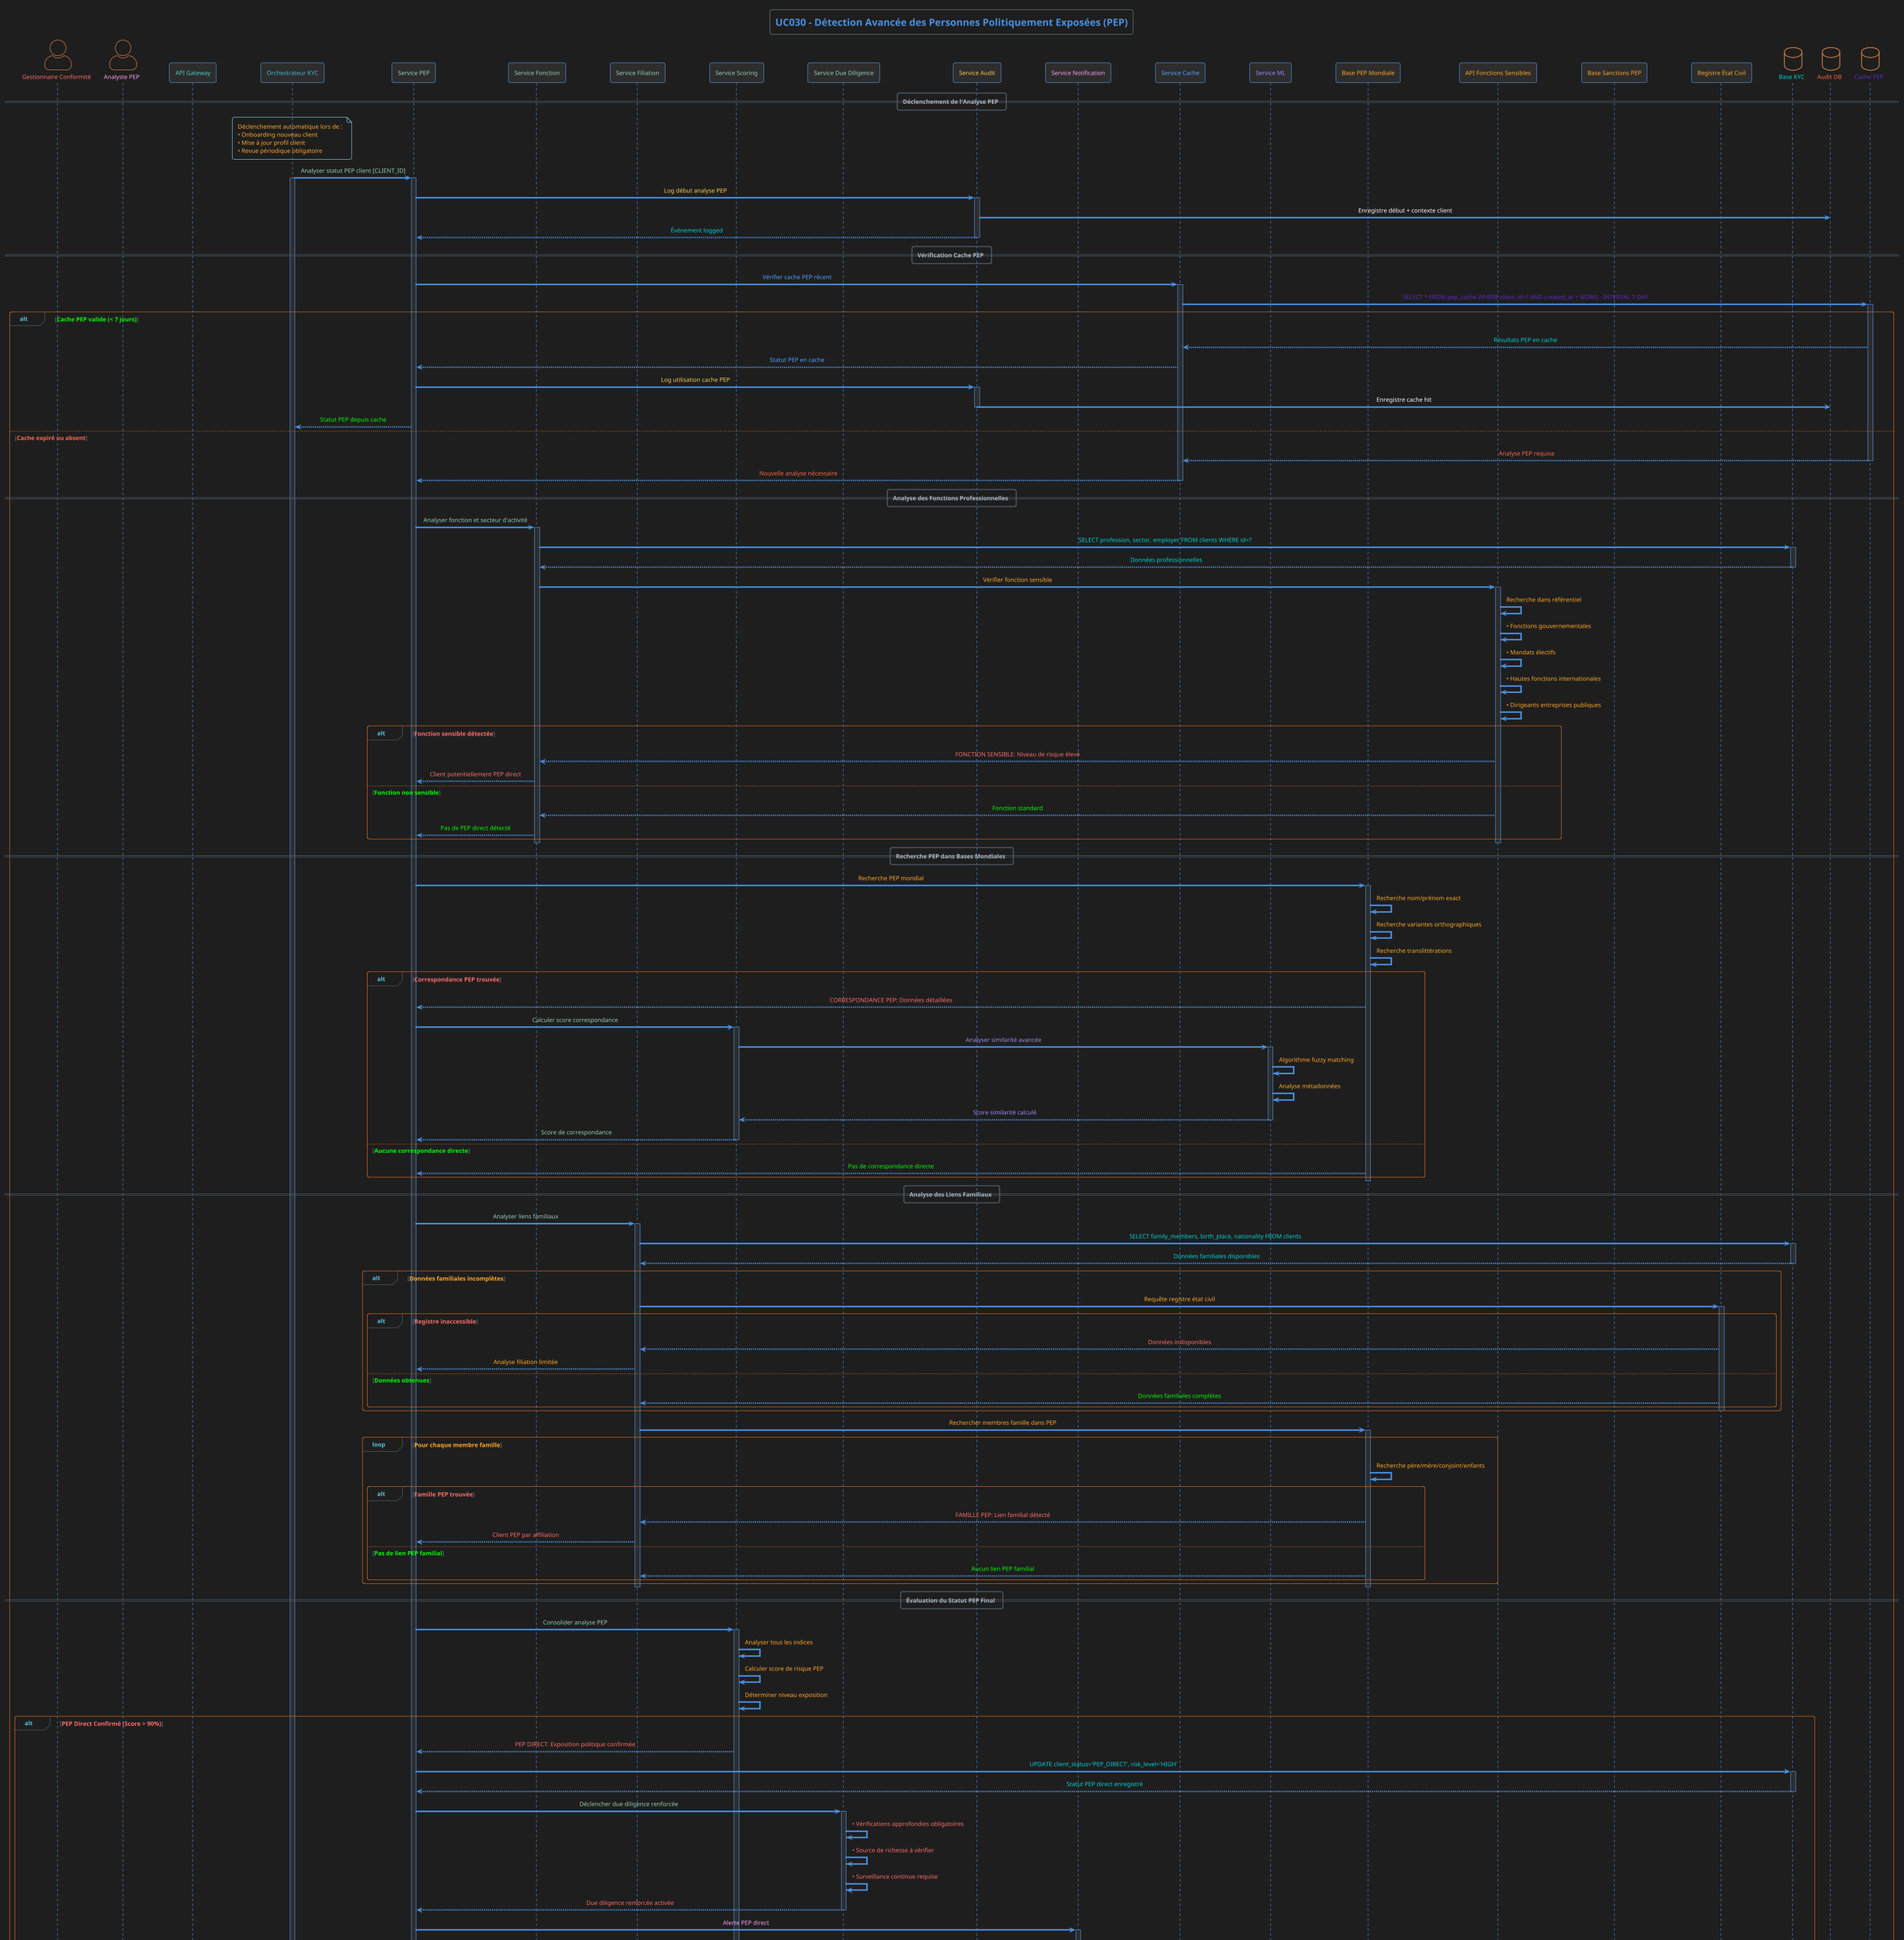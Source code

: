 @startuml UC030
!theme superhero-outline
skinparam backgroundColor #1e1e1e
skinparam actorStyle awesome
skinparam participant {
    BackgroundColor #2d2d2d
    BorderColor #4a90e2
    FontColor #ffffff
}
skinparam sequence {
    ArrowColor #4a90e2
    LifeLineBackgroundColor #2d2d2d
    LifeLineBorderColor #4a90e2
    MessageAlignment center
}

title <color:#4a90e2>UC030 - Détection Avancée des Personnes Politiquement Exposées (PEP)</color>

' Acteurs
actor "<color:#ff6b6b>Gestionnaire Conformité</color>" as Conformite
actor "<color:#ff9ff3>Analyste PEP</color>" as AnalystePEP

' Interface Layer
participant "<color:#4ecdc4>API Gateway</color>" as Gateway

' Orchestration Layer
participant "<color:#45b7d1>Orchestrateur KYC</color>" as Orchestrator

' Services Métier
participant "<color:#96ceb4>Service PEP</color>" as PEPService
participant "<color:#96ceb4>Service Fonction</color>" as FunctionService
participant "<color:#96ceb4>Service Filiation</color>" as FiliationService
participant "<color:#96ceb4>Service Scoring</color>" as ScoringService
participant "<color:#96ceb4>Service Due Diligence</color>" as DDService

' Services Techniques
participant "<color:#feca57>Service Audit</color>" as AuditService
participant "<color:#ff9ff3>Service Notification</color>" as NotificationService
participant "<color:#54a0ff>Service Cache</color>" as CacheService
participant "<color:#9c88ff>Service ML</color>" as MLService

' APIs et Bases Externes
participant "<color:#ffa726>Base PEP Mondiale</color>" as GlobalPEPDB
participant "<color:#ffa726>API Fonctions Sensibles</color>" as SensitiveFuncAPI
participant "<color:#ffa726>Base Sanctions PEP</color>" as PEPSanctionsDB
participant "<color:#ffa726>Registre État Civil</color>" as CivilRegistryAPI

' Infrastructure
database "<color:#00d2d3>Base KYC</color>" as KYCDB
database "<color:#ff6348>Audit DB</color>" as AuditDB
database "<color:#5f27cd>Cache PEP</color>" as PEPCache

== Déclenchement de l'Analyse PEP ==

note over Orchestrator : <color:#ffa726>Déclenchement automatique lors de :</color>\n<color:#ffa726>• Onboarding nouveau client</color>\n<color:#ffa726>• Mise à jour profil client</color>\n<color:#ffa726>• Revue périodique obligatoire</color>

Orchestrator -> PEPService : <color:#96ceb4>Analyser statut PEP client [CLIENT_ID]</color>
activate Orchestrator
activate PEPService

PEPService -> AuditService : <color:#feca57>Log début analyse PEP</color>
activate AuditService
AuditService -> AuditDB : Enregistre début + contexte client
AuditService --> PEPService : <color:#00d2d3>Événement logged</color>
deactivate AuditService

== Vérification Cache PEP ==

PEPService -> CacheService : <color:#54a0ff>Vérifier cache PEP récent</color>
activate CacheService

CacheService -> PEPCache : <color:#5f27cd>SELECT * FROM pep_cache WHERE client_id=? AND created_at > NOW() - INTERVAL 7 DAY</color>
activate PEPCache

alt <color:#00ff00>Cache PEP valide (< 7 jours)</color>
    PEPCache --> CacheService : <color:#00d2d3>Résultats PEP en cache</color>
    CacheService --> PEPService : <color:#54a0ff>Statut PEP en cache</color>
    
    PEPService -> AuditService : <color:#feca57>Log utilisation cache PEP</color>
    activate AuditService
    AuditService -> AuditDB : Enregistre cache hit
    deactivate AuditService
    
    PEPService --> Orchestrator : <color:#00ff00>Statut PEP depuis cache</color>
    
else <color:#ff6348>Cache expiré ou absent</color>
    PEPCache --> CacheService : <color:#ff6348>Analyse PEP requise</color>
    deactivate PEPCache
    CacheService --> PEPService : <color:#ff6348>Nouvelle analyse nécessaire</color>
    deactivate CacheService
    
    == Analyse des Fonctions Professionnelles ==
    
    PEPService -> FunctionService : <color:#96ceb4>Analyser fonction et secteur d'activité</color>
    activate FunctionService
    
    FunctionService -> KYCDB : <color:#00d2d3>SELECT profession, sector, employer FROM clients WHERE id=?</color>
    activate KYCDB
    KYCDB --> FunctionService : <color:#00d2d3>Données professionnelles</color>
    deactivate KYCDB
    
    FunctionService -> SensitiveFuncAPI : <color:#ffa726>Vérifier fonction sensible</color>
    activate SensitiveFuncAPI
    
    SensitiveFuncAPI -> SensitiveFuncAPI : <color:#ffa726>Recherche dans référentiel</color>
    SensitiveFuncAPI -> SensitiveFuncAPI : <color:#ffa726>• Fonctions gouvernementales</color>
    SensitiveFuncAPI -> SensitiveFuncAPI : <color:#ffa726>• Mandats électifs</color>
    SensitiveFuncAPI -> SensitiveFuncAPI : <color:#ffa726>• Hautes fonctions internationales</color>
    SensitiveFuncAPI -> SensitiveFuncAPI : <color:#ffa726>• Dirigeants entreprises publiques</color>
    
    alt <color:#ff6b6b>Fonction sensible détectée</color>
        SensitiveFuncAPI --> FunctionService : <color:#ff6b6b>FONCTION SENSIBLE: Niveau de risque élevé</color>
        FunctionService --> PEPService : <color:#ff6b6b>Client potentiellement PEP direct</color>
        
    else <color:#00ff00>Fonction non sensible</color>
        SensitiveFuncAPI --> FunctionService : <color:#00ff00>Fonction standard</color>
        FunctionService --> PEPService : <color:#00ff00>Pas de PEP direct détecté</color>
    end
    deactivate SensitiveFuncAPI
    deactivate FunctionService
    
    == Recherche PEP dans Bases Mondiales ==
    
    PEPService -> GlobalPEPDB : <color:#ffa726>Recherche PEP mondial</color>
    activate GlobalPEPDB
    
    GlobalPEPDB -> GlobalPEPDB : <color:#ffa726>Recherche nom/prénom exact</color>
    GlobalPEPDB -> GlobalPEPDB : <color:#ffa726>Recherche variantes orthographiques</color>
    GlobalPEPDB -> GlobalPEPDB : <color:#ffa726>Recherche translittérations</color>
    
    alt <color:#ff6b6b>Correspondance PEP trouvée</color>
        GlobalPEPDB --> PEPService : <color:#ff6b6b>CORRESPONDANCE PEP: Données détaillées</color>
        
        PEPService -> ScoringService : <color:#96ceb4>Calculer score correspondance</color>
        activate ScoringService
        ScoringService -> MLService : <color:#9c88ff>Analyser similarité avancée</color>
        activate MLService
        MLService -> MLService : <color:#ffa726>Algorithme fuzzy matching</color>
        MLService -> MLService : <color:#ffa726>Analyse métadonnées</color>
        MLService --> ScoringService : <color:#9c88ff>Score similarité calculé</color>
        deactivate MLService
        ScoringService --> PEPService : <color:#96ceb4>Score de correspondance</color>
        deactivate ScoringService
        
    else <color:#00ff00>Aucune correspondance directe</color>
        GlobalPEPDB --> PEPService : <color:#00ff00>Pas de correspondance directe</color>
    end
    deactivate GlobalPEPDB
    
    == Analyse des Liens Familiaux ==
    
    PEPService -> FiliationService : <color:#96ceb4>Analyser liens familiaux</color>
    activate FiliationService
    
    FiliationService -> KYCDB : <color:#00d2d3>SELECT family_members, birth_place, nationality FROM clients</color>
    activate KYCDB
    KYCDB --> FiliationService : <color:#00d2d3>Données familiales disponibles</color>
    deactivate KYCDB
    
    alt <color:#ffa726>Données familiales incomplètes</color>
        FiliationService -> CivilRegistryAPI : <color:#ffa726>Requête registre état civil</color>
        activate CivilRegistryAPI
        
        alt <color:#ff6b6b>Registre inaccessible</color>
            CivilRegistryAPI --> FiliationService : <color:#ff6b6b>Données indisponibles</color>
            FiliationService --> PEPService : <color:#ffa726>Analyse filiation limitée</color>
            
        else <color:#00ff00>Données obtenues</color>
            CivilRegistryAPI --> FiliationService : <color:#00ff00>Données familiales complètes</color>
        end
        deactivate CivilRegistryAPI
    end
    
    FiliationService -> GlobalPEPDB : <color:#ffa726>Rechercher membres famille dans PEP</color>
    activate GlobalPEPDB
    
    loop <color:#ffa726>Pour chaque membre famille</color>
        GlobalPEPDB -> GlobalPEPDB : <color:#ffa726>Recherche père/mère/conjoint/enfants</color>
        
        alt <color:#ff6b6b>Famille PEP trouvée</color>
            GlobalPEPDB --> FiliationService : <color:#ff6b6b>FAMILLE PEP: Lien familial détecté</color>
            FiliationService --> PEPService : <color:#ff6b6b>Client PEP par affiliation</color>
            
        else <color:#00ff00>Pas de lien PEP familial</color>
            GlobalPEPDB --> FiliationService : <color:#00ff00>Aucun lien PEP familial</color>
        end
    end
    deactivate GlobalPEPDB
    deactivate FiliationService
    
    == Évaluation du Statut PEP Final ==
    
    PEPService -> ScoringService : <color:#96ceb4>Consolider analyse PEP</color>
    activate ScoringService
    
    ScoringService -> ScoringService : <color:#ffa726>Analyser tous les indices</color>
    ScoringService -> ScoringService : <color:#ffa726>Calculer score de risque PEP</color>
    ScoringService -> ScoringService : <color:#ffa726>Déterminer niveau exposition</color>
    
    alt <color:#ff6b6b>PEP Direct Confirmé (Score > 90%)</color>
        ScoringService --> PEPService : <color:#ff6b6b>PEP DIRECT: Exposition politique confirmée</color>
        
        PEPService -> KYCDB : <color:#00d2d3>UPDATE client_status='PEP_DIRECT', risk_level='HIGH'</color>
        activate KYCDB
        KYCDB --> PEPService : <color:#00d2d3>Statut PEP direct enregistré</color>
        deactivate KYCDB
        
        PEPService -> DDService : <color:#96ceb4>Déclencher due diligence renforcée</color>
        activate DDService
        DDService -> DDService : <color:#ff6b6b>• Vérifications approfondies obligatoires</color>
        DDService -> DDService : <color:#ff6b6b>• Source de richesse à vérifier</color>
        DDService -> DDService : <color:#ff6b6b>• Surveillance continue requise</color>
        DDService --> PEPService : <color:#ff6b6b>Due diligence renforcée activée</color>
        deactivate DDService
        
        PEPService -> NotificationService : <color:#ff9ff3>Alerte PEP direct</color>
        activate NotificationService
        NotificationService -> Conformite : <color:#ff6b6b>🚨 PEP DIRECT détecté - Due diligence renforcée</color>
        activate Conformite
        NotificationService -> AnalystePEP : <color:#ff6b6b>🔍 Nouvelle analyse PEP direct à valider</color>
        activate AnalystePEP
        NotificationService --> PEPService : <color:#00d2d3>Alertes envoyées</color>
        deactivate NotificationService
        
        note over Conformite, AnalystePEP : <color:#ff6b6b>**PROCÉDURES RENFORCÉES :**</color>\n<color:#ff6b6b>• Validation par management</color>\n<color:#ff6b6b>• Surveillance continue</color>\n<color:#ff6b6b>• Revue trimestrielle obligatoire</color>
        
    else <color:#ffa726>PEP par Affiliation (Score 60-90%)</color>
        ScoringService --> PEPService : <color:#ffa726>PEP AFFILIATION: Lien familial avec PEP</color>
        
        PEPService -> KYCDB : <color:#00d2d3>UPDATE client_status='PEP_RELATED', risk_level='MEDIUM'</color>
        activate KYCDB
        KYCDB --> PEPService : <color:#00d2d3>Statut PEP affiliation enregistré</color>
        deactivate KYCDB
        
        PEPService -> NotificationService : <color:#ff9ff3>Notification PEP affiliation</color>
        activate NotificationService
        NotificationService -> Conformite : <color:#ffa726>⚠️ PEP par affiliation - Vérifications renforcées</color>
        NotificationService -> AnalystePEP : <color:#ffa726>📋 PEP affiliation à documenter</color>
        NotificationService --> PEPService : <color:#00d2d3>Notifications envoyées</color>
        deactivate NotificationService
        
    else <color:#00ff00>Pas de PEP détecté (Score < 60%)</color>
        ScoringService --> PEPService : <color:#00ff00>NON-PEP: Aucune exposition politique</color>
        deactivate ScoringService
        
        PEPService -> KYCDB : <color:#00d2d3>UPDATE client_status='NON_PEP', risk_level='STANDARD'</color>
        activate KYCDB
        KYCDB --> PEPService : <color:#00d2d3>Statut non-PEP confirmé</color>
        deactivate KYCDB
        
        PEPService -> NotificationService : <color:#ff9ff3>Confirmer statut non-PEP</color>
        activate NotificationService
        NotificationService -> Conformite : <color:#00ff00>✅ Client non-PEP - Procédures standard</color>
        NotificationService --> PEPService : <color:#00d2d3>Confirmation envoyée</color>
        deactivate NotificationService
        
        note over PEPService : <color:#00ff00>**CLIENT STANDARD :**</color>\n<color:#00ff00>• Aucune exposition politique</color>\n<color:#00ff00>• Procédures KYC classiques</color>\n<color:#00ff00>• Revue annuelle standard</color>
    end
    
    == Mise en Cache et Finalisation ==
    
    PEPService -> CacheService : <color:#54a0ff>Mettre résultats PEP en cache</color>
    activate CacheService
    CacheService -> PEPCache : <color:#5f27cd>INSERT pep_analysis_result</color>
    activate PEPCache
    PEPCache --> CacheService : <color:#00d2d3>Cache PEP mis à jour</color>
    deactivate PEPCache
    CacheService --> PEPService : <color:#00d2d3>Résultats cachés (7 jours)</color>
    deactivate CacheService
    
    PEPService -> AuditService : <color:#feca57>Log analyse PEP terminée</color>
    activate AuditService
    AuditService -> AuditDB : Enregistre résultat + score + sources
    deactivate AuditService
    
    PEPService --> Orchestrator : <color:#00ff00>Analyse PEP terminée</color>
    deactivate PEPService
end

Orchestrator -> Orchestrator : <color:#00ff00>Statut PEP déterminé</color>
deactivate Orchestrator

deactivate Conformite
deactivate AnalystePEP

note over KYCDB : <color:#ffa726>**DONNÉES PEP ENRICHIES :**</color>\n<color:#ffa726>• Statut PEP (Direct/Affiliation/Non)</color>\n<color:#ffa726>• Score de risque calculé</color>\n<color:#ffa726>• Sources de vérification</color>\n<color:#ffa726>• Historique des analyses</color>\n<color:#ffa726>• Date prochaine revue</color>

@enduml
